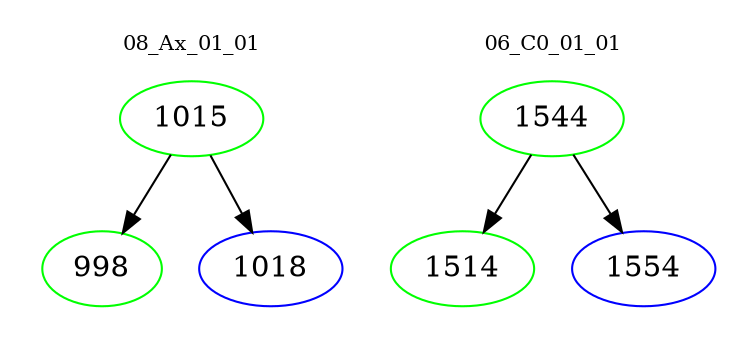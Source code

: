 digraph{
subgraph cluster_0 {
color = white
label = "08_Ax_01_01";
fontsize=10;
T0_1015 [label="1015", color="green"]
T0_1015 -> T0_998 [color="black"]
T0_998 [label="998", color="green"]
T0_1015 -> T0_1018 [color="black"]
T0_1018 [label="1018", color="blue"]
}
subgraph cluster_1 {
color = white
label = "06_C0_01_01";
fontsize=10;
T1_1544 [label="1544", color="green"]
T1_1544 -> T1_1514 [color="black"]
T1_1514 [label="1514", color="green"]
T1_1544 -> T1_1554 [color="black"]
T1_1554 [label="1554", color="blue"]
}
}
